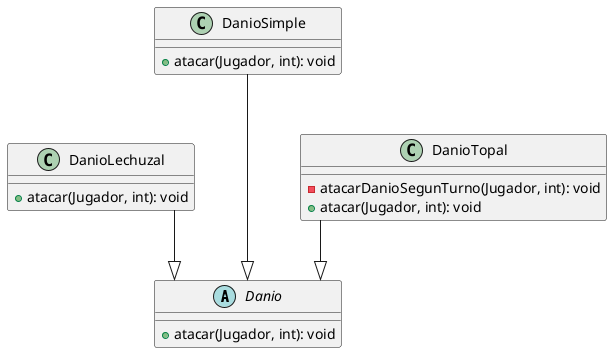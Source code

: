 @startuml
top to bottom direction
skinparam linetype ortho

abstract Danio {
  + atacar(Jugador, int): void
}
class DanioLechuzal {
  + atacar(Jugador, int): void
}
class DanioSimple {
  + atacar(Jugador, int): void
}
class DanioTopal {
  - atacarDanioSegunTurno(Jugador, int): void
  + atacar(Jugador, int): void
}

DanioLechuzal  --|>  Danio
DanioSimple    ---|>  Danio
DanioTopal     --|>  Danio
@enduml
